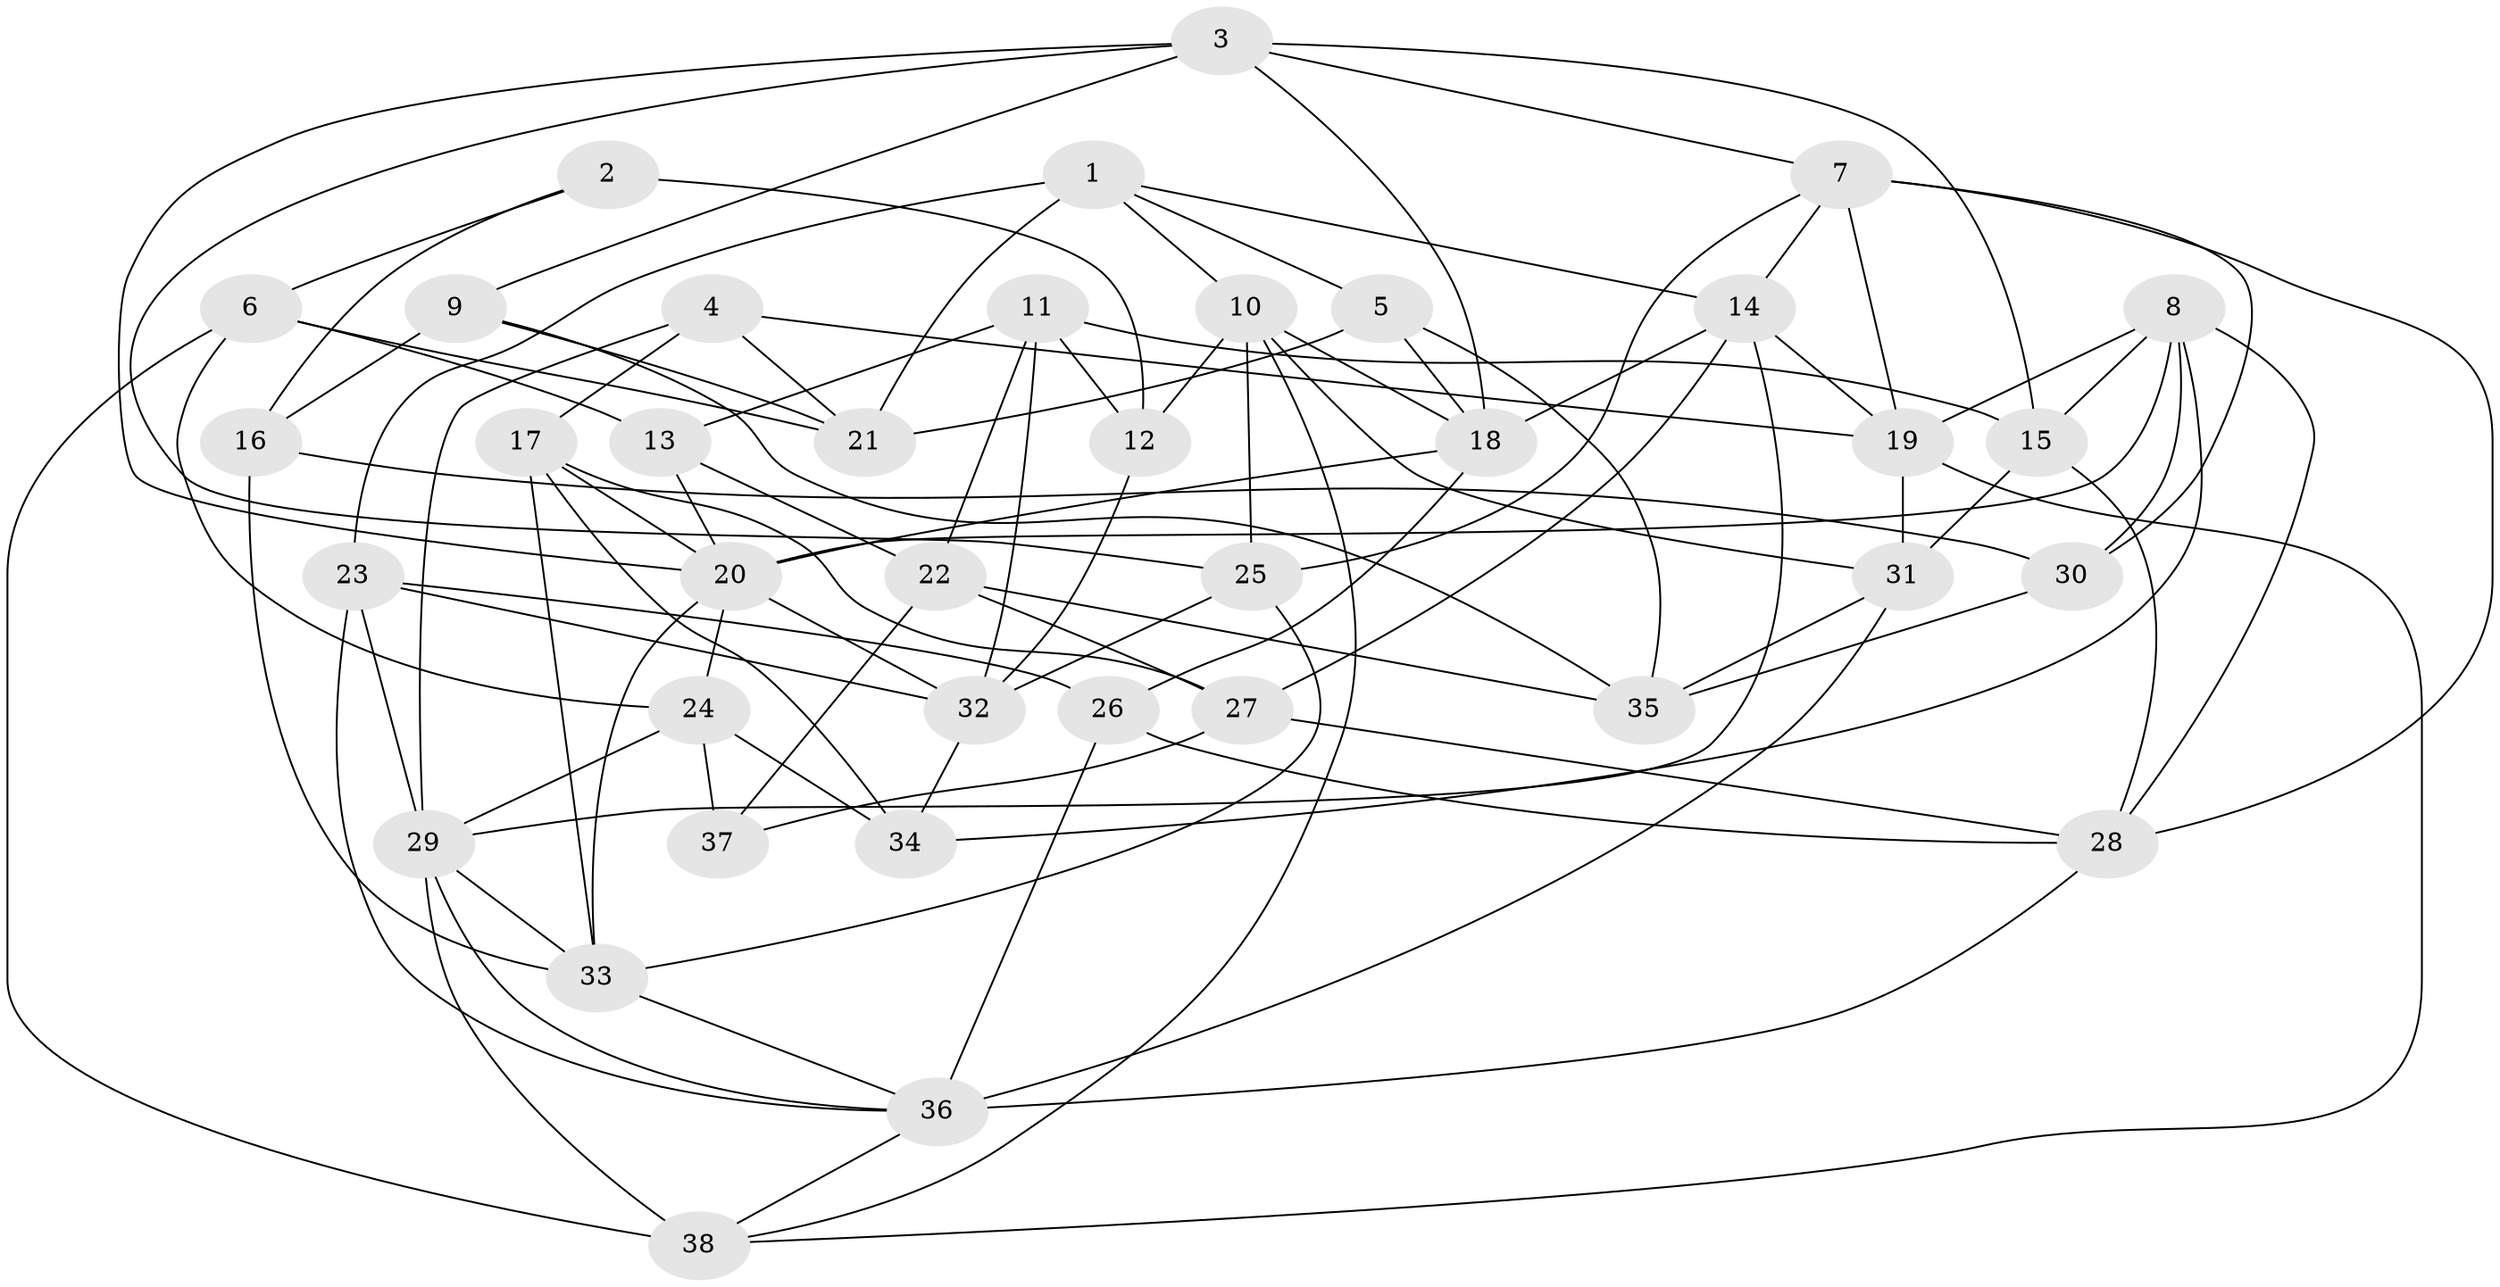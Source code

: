 // original degree distribution, {4: 1.0}
// Generated by graph-tools (version 1.1) at 2025/02/03/09/25 03:02:58]
// undirected, 38 vertices, 97 edges
graph export_dot {
graph [start="1"]
  node [color=gray90,style=filled];
  1;
  2;
  3;
  4;
  5;
  6;
  7;
  8;
  9;
  10;
  11;
  12;
  13;
  14;
  15;
  16;
  17;
  18;
  19;
  20;
  21;
  22;
  23;
  24;
  25;
  26;
  27;
  28;
  29;
  30;
  31;
  32;
  33;
  34;
  35;
  36;
  37;
  38;
  1 -- 5 [weight=1.0];
  1 -- 10 [weight=1.0];
  1 -- 14 [weight=1.0];
  1 -- 21 [weight=1.0];
  1 -- 23 [weight=2.0];
  2 -- 6 [weight=1.0];
  2 -- 12 [weight=2.0];
  2 -- 16 [weight=1.0];
  3 -- 7 [weight=1.0];
  3 -- 9 [weight=1.0];
  3 -- 15 [weight=1.0];
  3 -- 18 [weight=1.0];
  3 -- 20 [weight=1.0];
  3 -- 25 [weight=1.0];
  4 -- 17 [weight=1.0];
  4 -- 19 [weight=1.0];
  4 -- 21 [weight=1.0];
  4 -- 29 [weight=1.0];
  5 -- 18 [weight=1.0];
  5 -- 21 [weight=1.0];
  5 -- 35 [weight=1.0];
  6 -- 13 [weight=1.0];
  6 -- 21 [weight=2.0];
  6 -- 24 [weight=1.0];
  6 -- 38 [weight=1.0];
  7 -- 14 [weight=1.0];
  7 -- 19 [weight=1.0];
  7 -- 25 [weight=1.0];
  7 -- 28 [weight=1.0];
  7 -- 30 [weight=1.0];
  8 -- 15 [weight=1.0];
  8 -- 19 [weight=1.0];
  8 -- 20 [weight=1.0];
  8 -- 28 [weight=1.0];
  8 -- 30 [weight=1.0];
  8 -- 34 [weight=1.0];
  9 -- 16 [weight=1.0];
  9 -- 21 [weight=1.0];
  9 -- 35 [weight=1.0];
  10 -- 12 [weight=1.0];
  10 -- 18 [weight=1.0];
  10 -- 25 [weight=1.0];
  10 -- 31 [weight=1.0];
  10 -- 38 [weight=1.0];
  11 -- 12 [weight=2.0];
  11 -- 13 [weight=1.0];
  11 -- 15 [weight=1.0];
  11 -- 22 [weight=1.0];
  11 -- 32 [weight=1.0];
  12 -- 32 [weight=1.0];
  13 -- 20 [weight=1.0];
  13 -- 22 [weight=1.0];
  14 -- 18 [weight=1.0];
  14 -- 19 [weight=1.0];
  14 -- 27 [weight=1.0];
  14 -- 29 [weight=1.0];
  15 -- 28 [weight=1.0];
  15 -- 31 [weight=2.0];
  16 -- 30 [weight=1.0];
  16 -- 33 [weight=3.0];
  17 -- 20 [weight=1.0];
  17 -- 27 [weight=1.0];
  17 -- 33 [weight=2.0];
  17 -- 34 [weight=1.0];
  18 -- 20 [weight=1.0];
  18 -- 26 [weight=1.0];
  19 -- 31 [weight=1.0];
  19 -- 38 [weight=1.0];
  20 -- 24 [weight=1.0];
  20 -- 32 [weight=1.0];
  20 -- 33 [weight=1.0];
  22 -- 27 [weight=2.0];
  22 -- 35 [weight=1.0];
  22 -- 37 [weight=1.0];
  23 -- 26 [weight=1.0];
  23 -- 29 [weight=1.0];
  23 -- 32 [weight=1.0];
  23 -- 36 [weight=1.0];
  24 -- 29 [weight=1.0];
  24 -- 34 [weight=1.0];
  24 -- 37 [weight=2.0];
  25 -- 32 [weight=1.0];
  25 -- 33 [weight=2.0];
  26 -- 28 [weight=1.0];
  26 -- 36 [weight=1.0];
  27 -- 28 [weight=1.0];
  27 -- 37 [weight=1.0];
  28 -- 36 [weight=1.0];
  29 -- 33 [weight=1.0];
  29 -- 36 [weight=1.0];
  29 -- 38 [weight=2.0];
  30 -- 35 [weight=1.0];
  31 -- 35 [weight=2.0];
  31 -- 36 [weight=2.0];
  32 -- 34 [weight=1.0];
  33 -- 36 [weight=1.0];
  36 -- 38 [weight=1.0];
}
